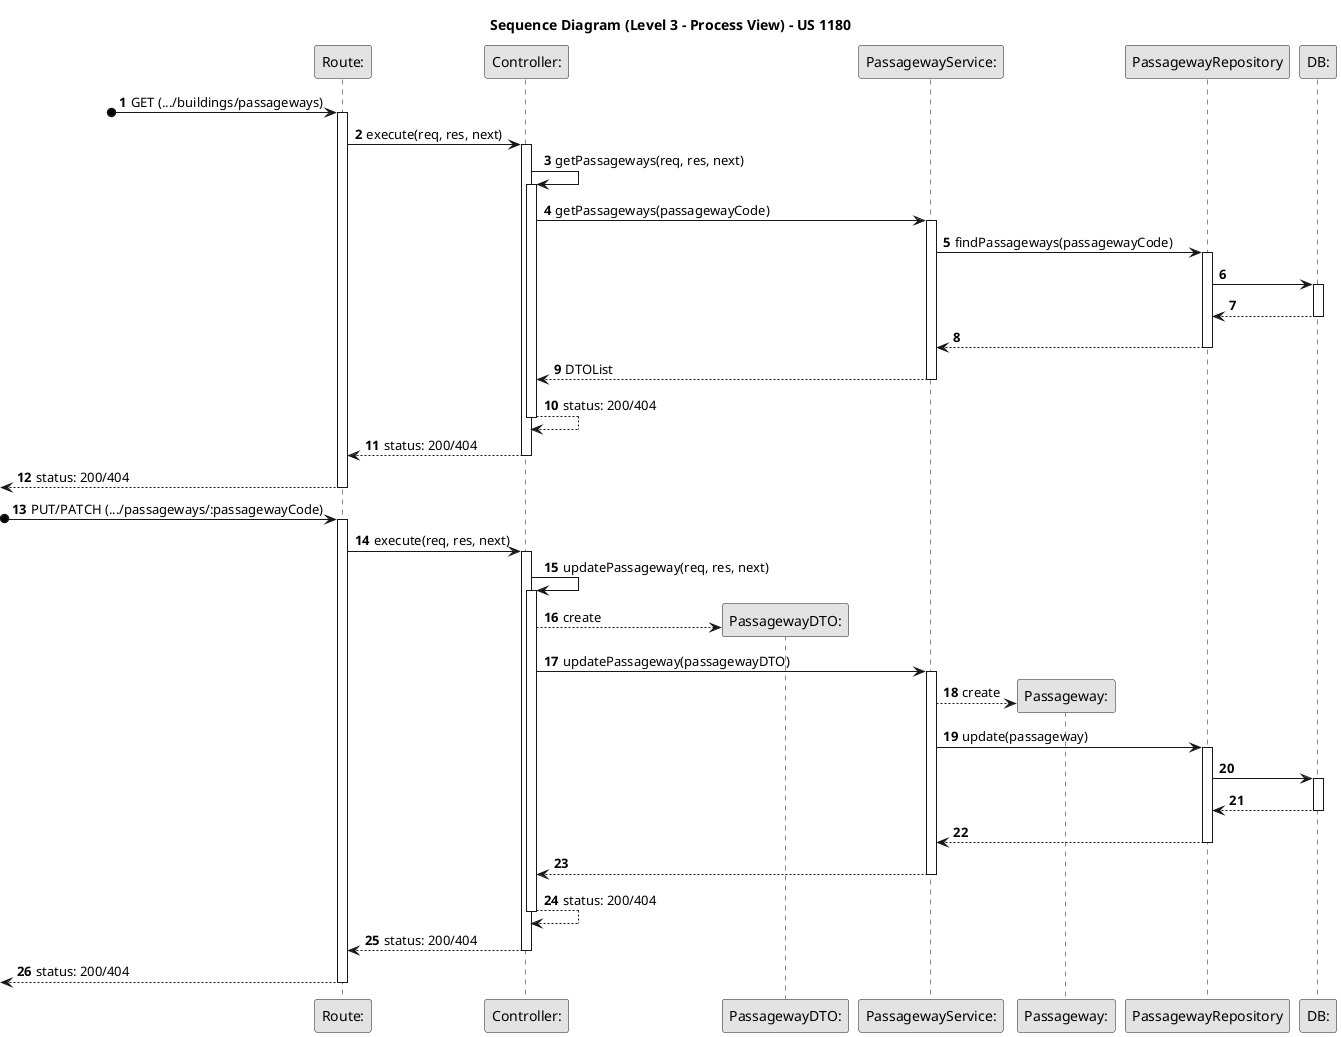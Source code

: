 @startuml
skinparam monochrome true
skinparam packageStyle rectangle
skinparam shadowing false

title Sequence Diagram (Level 3 - Process View) - US 1180
autonumber

participant "Route:" as Route 
participant "Controller:" as Controller
participant "PassagewayDTO:" as DTO
participant "PassagewayService:" as Service
participant "Passageway:" as Passageway
participant "PassagewayRepository" as Repo
participant "DB:" as DB

?o-> Route : GET (.../buildings/passageways)
activate Route

Route -> Controller : execute(req, res, next)
activate Controller

Controller -> Controller : getPassageways(req, res, next)
activate Controller

Controller -> Service : getPassageways(passagewayCode)
activate Service

Service -> Repo : findPassageways(passagewayCode)
activate Repo

Repo -> DB
activate DB

DB --> Repo
deactivate DB

Repo --> Service
deactivate Repo

Service --> Controller : DTOList
deactivate Service

Controller --> Controller : status: 200/404
deactivate Controller

Controller --> Route : status: 200/404
deactivate Controller

<-- Route : status: 200/404
deactivate Route

?o-> Route : PUT/PATCH (.../passageways/:passagewayCode)
activate Route

    Route -> Controller : execute(req, res, next)
    activate Controller
        Controller -> Controller : updatePassageway(req, res, next)
        activate Controller
            Controller --> DTO** : create
            Controller -> Service : updatePassageway(passagewayDTO)

            activate Service
                Service --> Passageway** : create
                Service -> Repo : update(passageway)
                activate Repo
                    Repo -> DB :
                    activate DB
                    DB --> Repo :
                    deactivate DB
                    Repo --> Service :
                deactivate Repo
                Service --> Controller :
            deactivate Service

            Controller --> Controller : status: 200/404
        deactivate Controller
    Controller --> Route : status: 200/404
    deactivate Controller

<-- Route : status: 200/404
deactivate Route

@enduml